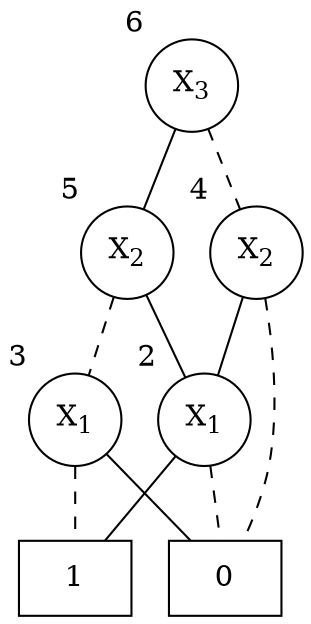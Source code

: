 graph { 1 [shape=box] 0 [shape=box]  2 [label=<X<SUB>1</SUB>>,shape=circle, xlabel=2]  2 -- 0 [style=dashed] 2 -- 1  3 [label=<X<SUB>1</SUB>>,shape=circle, xlabel=3]  3 -- 1 [style=dashed] 3 -- 0  4 [label=<X<SUB>2</SUB>>,shape=circle, xlabel=4]  4 -- 0 [style=dashed] 4 -- 2  5 [label=<X<SUB>2</SUB>>,shape=circle, xlabel=5]  5 -- 3 [style=dashed] 5 -- 2  6 [label=<X<SUB>3</SUB>>,shape=circle, xlabel=6]  6 -- 4 [style=dashed] 6 -- 5 }